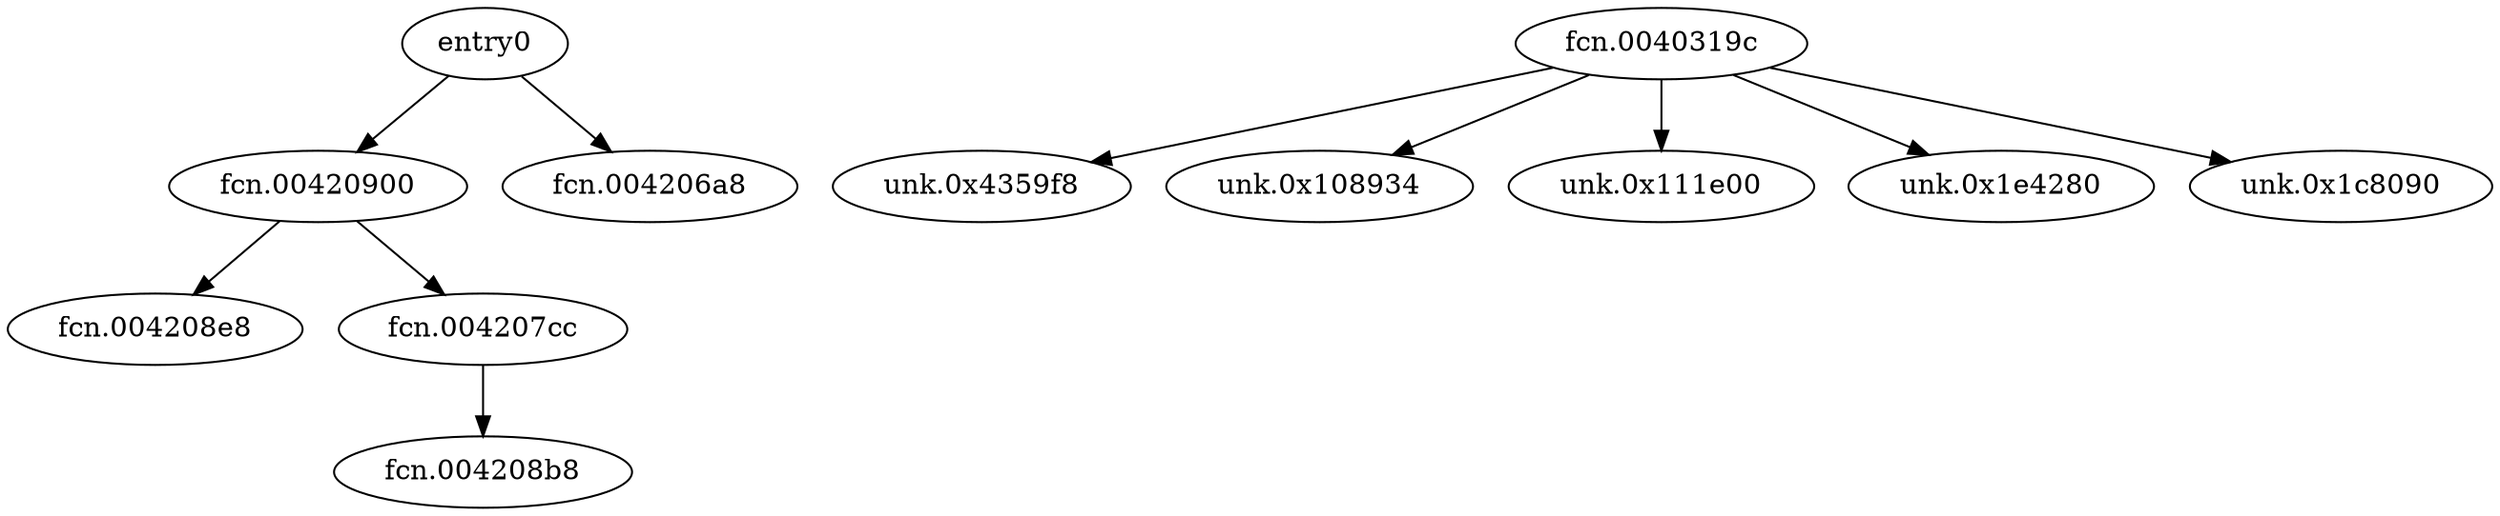 digraph code {
  "0x00420578" [label="entry0"];
  "0x00420578" -> "0x00420900";
  "0x00420900" [label="fcn.00420900"];
  "0x00420578" -> "0x004206a8";
  "0x004206a8" [label="fcn.004206a8"];
  "0x0040319c" [label="fcn.0040319c"];
  "0x0040319c" -> "0x004359f8";
  "0x004359f8" [label="unk.0x4359f8"];
  "0x0040319c" -> "0x00108934";
  "0x00108934" [label="unk.0x108934"];
  "0x0040319c" -> "0x00111e00";
  "0x00111e00" [label="unk.0x111e00"];
  "0x0040319c" -> "0x001e4280";
  "0x001e4280" [label="unk.0x1e4280"];
  "0x0040319c" -> "0x001c8090";
  "0x001c8090" [label="unk.0x1c8090"];
  "0x00420900" [label="fcn.00420900"];
  "0x00420900" -> "0x004208e8";
  "0x004208e8" [label="fcn.004208e8"];
  "0x00420900" -> "0x004207cc";
  "0x004207cc" [label="fcn.004207cc"];
  "0x004207cc" [label="fcn.004207cc"];
  "0x004207cc" -> "0x004208b8";
  "0x004208b8" [label="fcn.004208b8"];
}